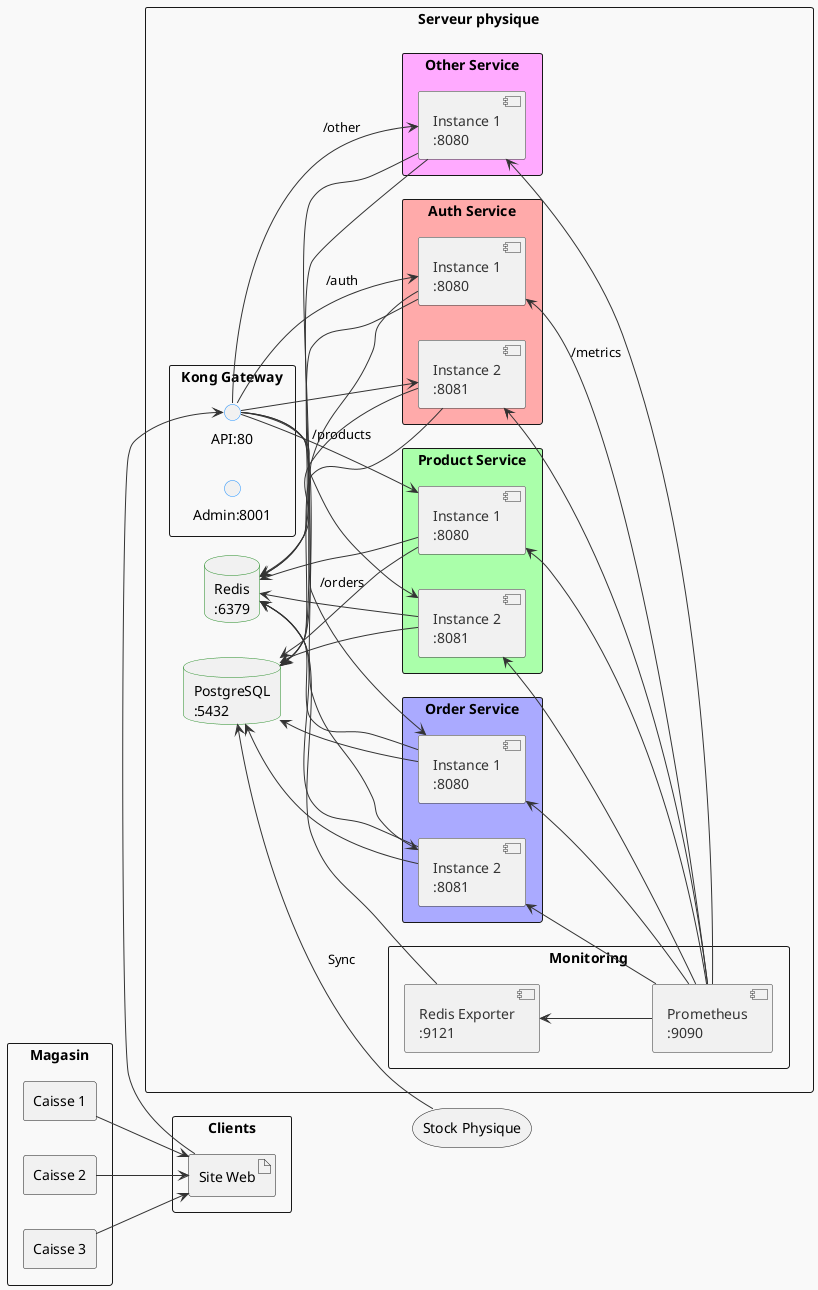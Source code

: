 @startuml ContexteTechnique

left to right direction

skinparam {
    BackgroundColor #F9F9F9
    ArrowColor #333333
    ComponentBorderColor #333333
    ComponentFontColor #333333
    DatabaseBorderColor #228B22
    QueueBorderColor #FF8C00
    InterfaceBorderColor #1E90FF
}

left to right direction

' ==== Clients ====
rectangle "Clients" as clients {
    artifact "Site Web" as web
}

' ==== Magasin ====
rectangle "Magasin" as mag {
    artifact "Site Web" as web
    rectangle "Caisse 1" as c1
    rectangle "Caisse 2" as c2
    rectangle "Caisse 3" as c3
}

rectangle "Serveur physique" {

    ' ==== Containers ====
    rectangle "Kong Gateway" as kong {
        interface "API:80" as api
        interface "Admin:8001" as admin
    }

    rectangle "Auth Service" as auth #FFAAAA {
        component "Instance 1\n:8080" as auth1
        component "Instance 2\n:8081" as auth2
    }

    rectangle "Product Service" as prod #AAFFAA {
        component "Instance 1\n:8080" as prod1
        component "Instance 2\n:8081" as prod2
    }

    rectangle "Order Service" as order #AAAAFF {
        component "Instance 1\n:8080" as order1
        component "Instance 2\n:8081" as order2
    }

    rectangle "Other Service" as other #FFAAFF {
        component "Instance 1\n:8080" as other1
    }

    rectangle "Monitoring" as monit {
        component "Prometheus\n:9090" as prom
        component "Redis Exporter\n:9121" as rexp
    }

    database "PostgreSQL\n:5432" as pg
    database "Redis\n:6379" as redis
}



storage "Stock Physique" as stock

' ==== Connexions ====
' Clients vers Kong
web -r-> api
c1 --> web
c2 --> web
c3 --> web

' Kong vers Services
api -d-> auth1 : /auth
api -d-> auth2
api -d-> prod1 : /products
api -d-> prod2
api -d-> order1 : /orders
api -d-> order2
api -d-> other1 : /other

' Services vers Bases
auth1 -u-> pg
auth2 -u-> pg
prod1 -u-> pg
prod2 -u-> pg
order1 -u-> pg
order2 -u-> pg
other1 -u-> pg

auth1 -u-> redis
auth2 -u-> redis
prod1 -u-> redis
prod2 -u-> redis
order1 -u-> redis
order2 -u-> redis
other1 -u-> redis

' Monitoring
prom -u-> auth1 : /metrics
prom -u-> auth2
prom -u-> prod1
prom -u-> prod2
prom -u-> order1
prom -u-> order2
prom -u-> other1
prom -u-> rexp
rexp -u-> redis

' Stock
stock -u-> pg : Sync

@enduml